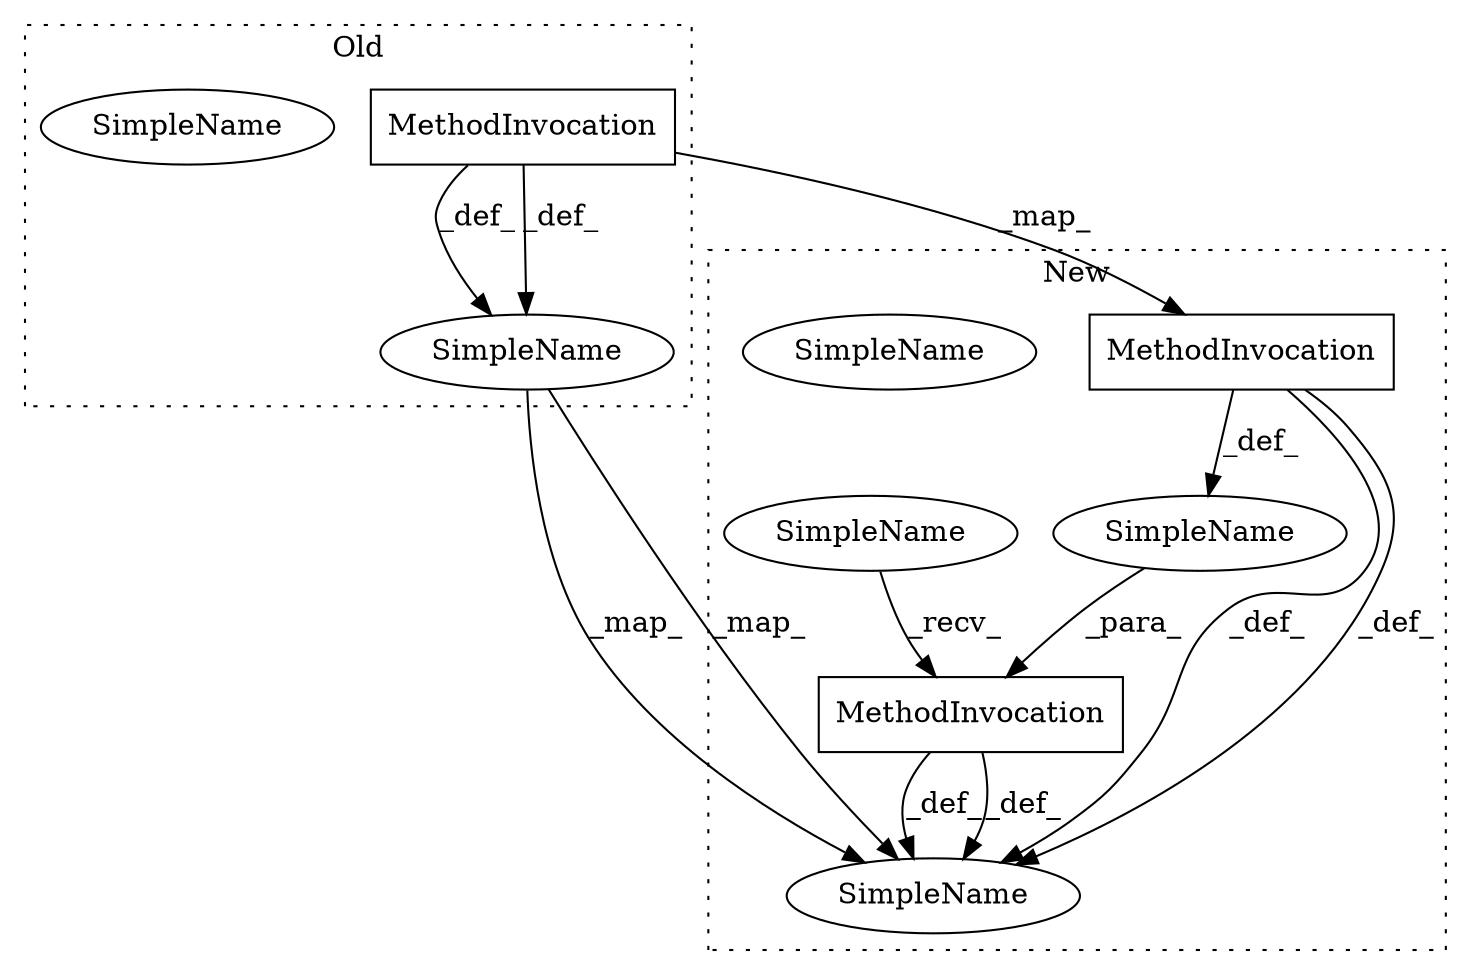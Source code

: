 digraph G {
subgraph cluster0 {
3 [label="MethodInvocation" a="32" s="12090,12105" l="7,1" shape="box"];
5 [label="SimpleName" a="42" s="12060" l="1" shape="ellipse"];
8 [label="SimpleName" a="42" s="12060" l="1" shape="ellipse"];
label = "Old";
style="dotted";
}
subgraph cluster1 {
1 [label="MethodInvocation" a="32" s="12178,12208" l="9,1" shape="box"];
2 [label="MethodInvocation" a="32" s="12192,12207" l="7,1" shape="box"];
4 [label="SimpleName" a="42" s="" l="" shape="ellipse"];
6 [label="SimpleName" a="42" s="12142" l="1" shape="ellipse"];
7 [label="SimpleName" a="42" s="12142" l="1" shape="ellipse"];
9 [label="SimpleName" a="42" s="12167" l="10" shape="ellipse"];
label = "New";
style="dotted";
}
1 -> 7 [label="_def_"];
1 -> 7 [label="_def_"];
2 -> 4 [label="_def_"];
2 -> 7 [label="_def_"];
2 -> 7 [label="_def_"];
3 -> 8 [label="_def_"];
3 -> 8 [label="_def_"];
3 -> 2 [label="_map_"];
4 -> 1 [label="_para_"];
8 -> 7 [label="_map_"];
8 -> 7 [label="_map_"];
9 -> 1 [label="_recv_"];
}